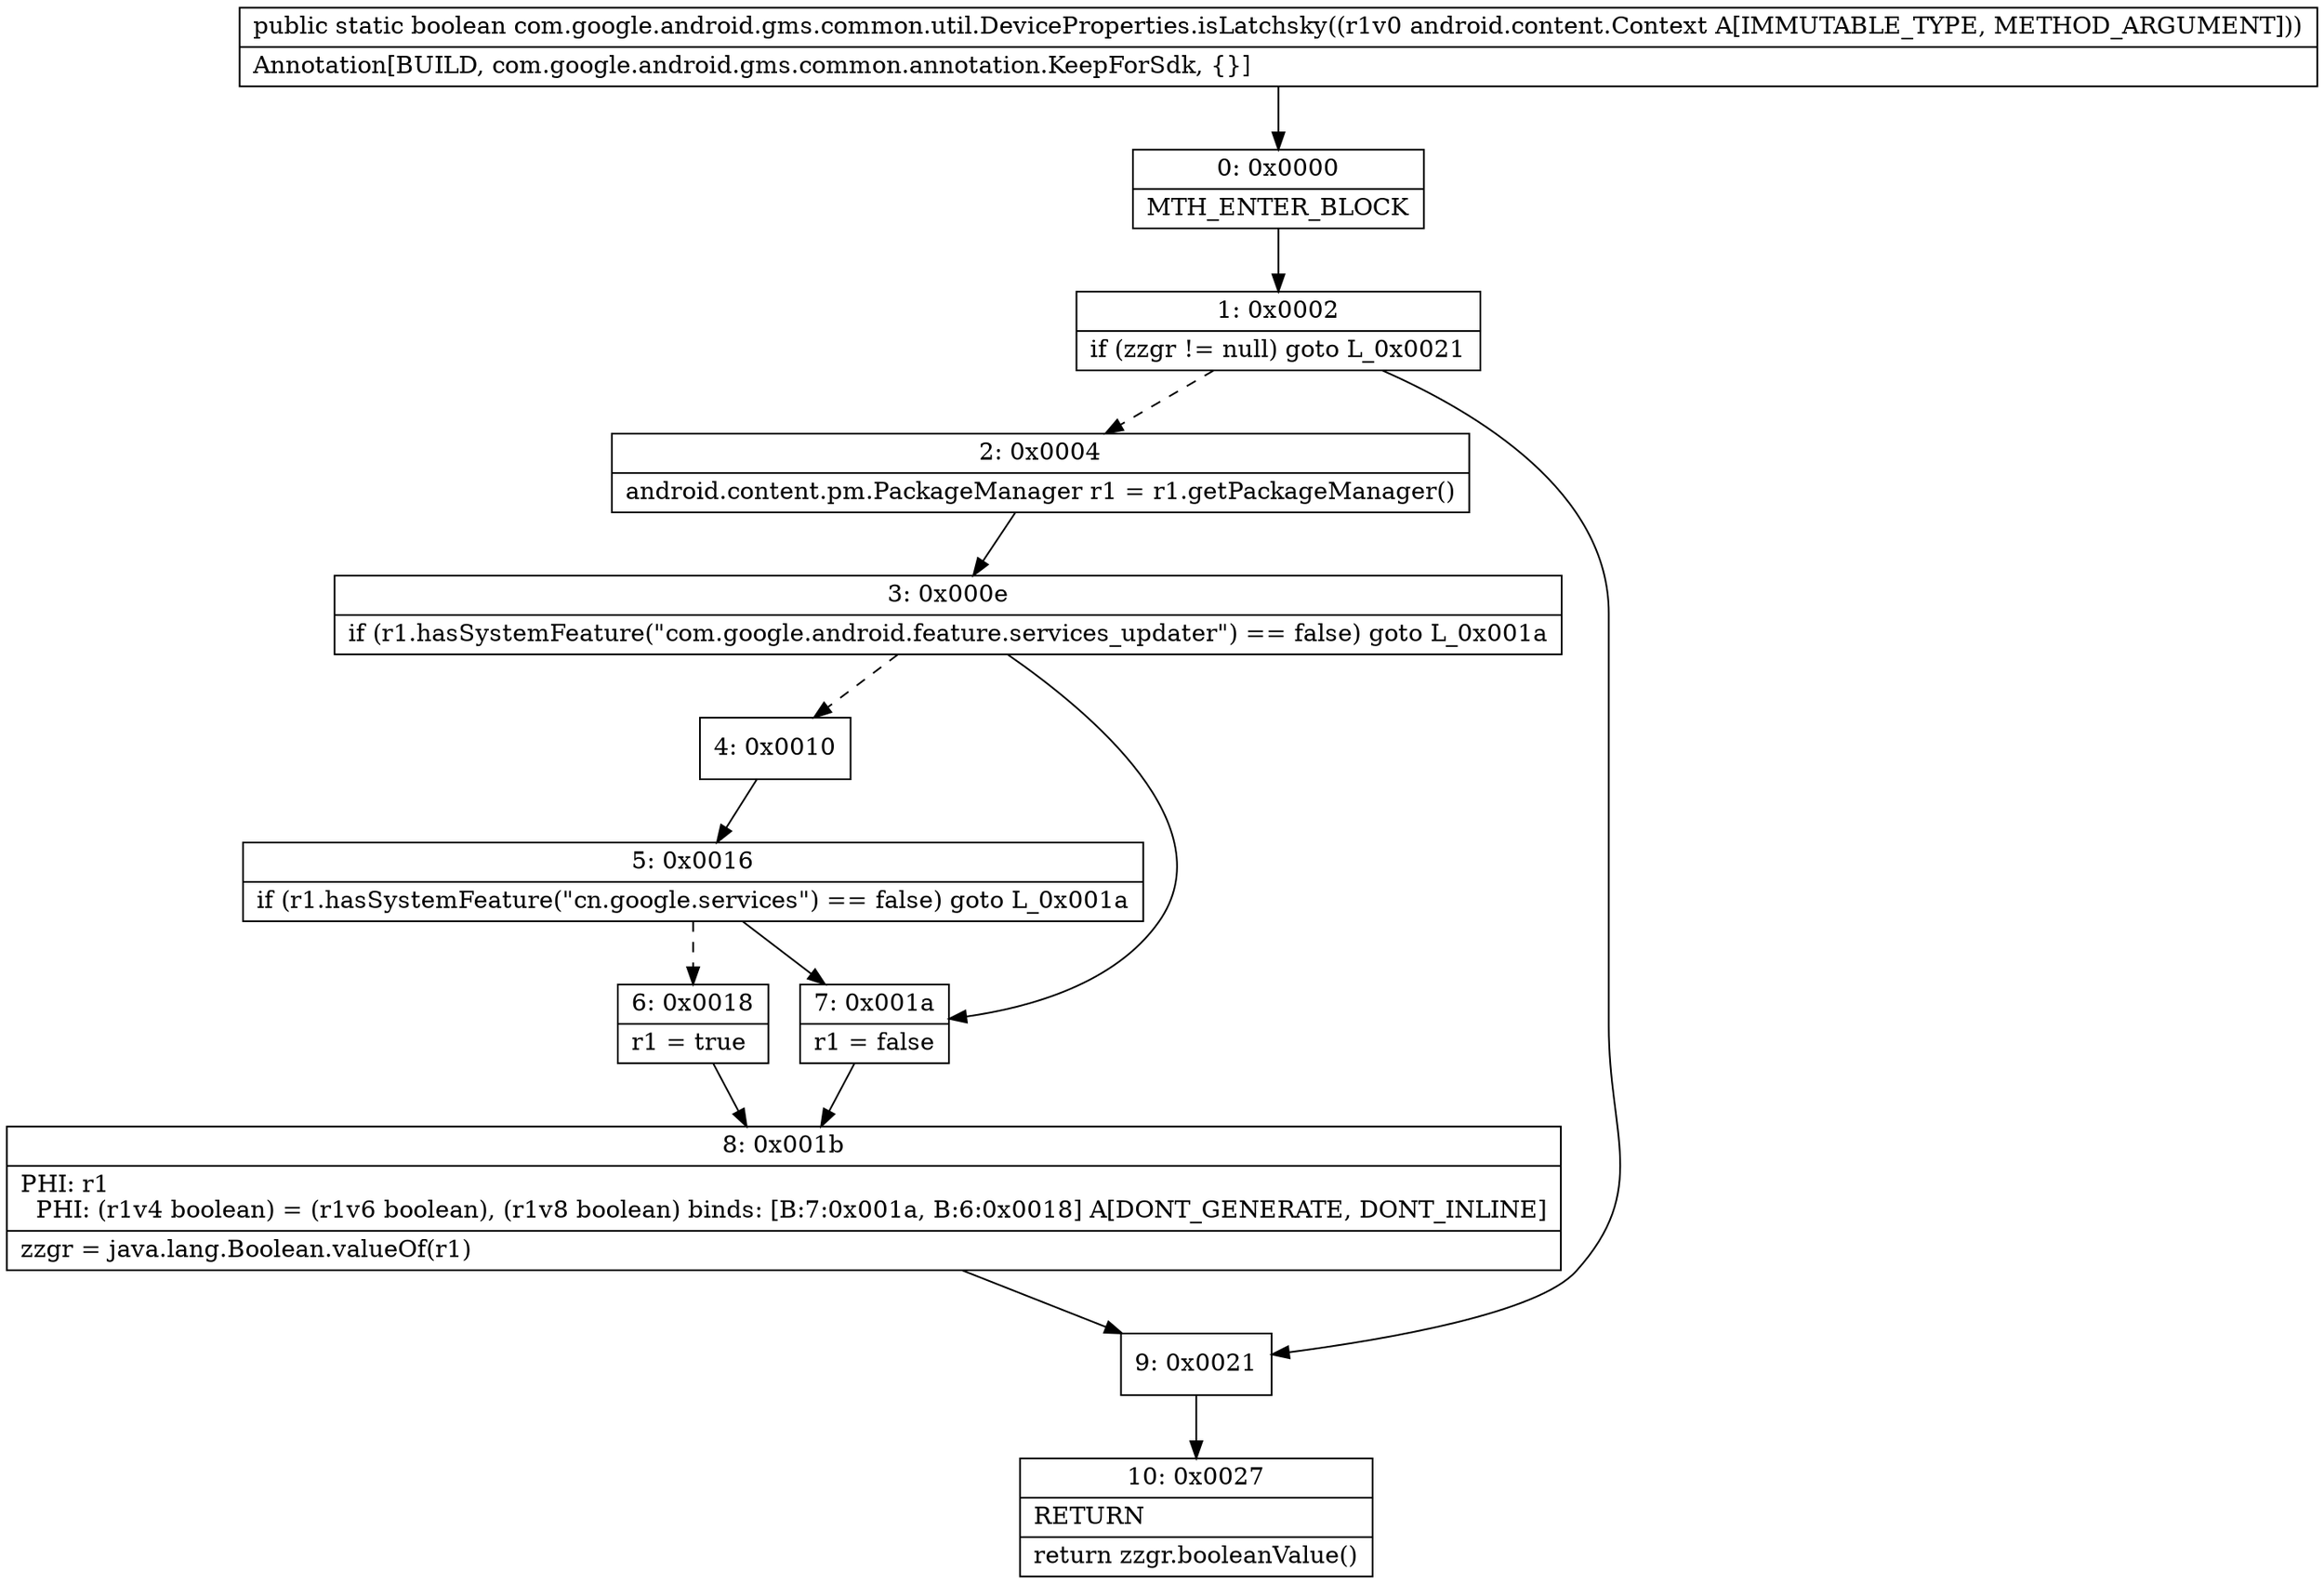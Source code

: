 digraph "CFG forcom.google.android.gms.common.util.DeviceProperties.isLatchsky(Landroid\/content\/Context;)Z" {
Node_0 [shape=record,label="{0\:\ 0x0000|MTH_ENTER_BLOCK\l}"];
Node_1 [shape=record,label="{1\:\ 0x0002|if (zzgr != null) goto L_0x0021\l}"];
Node_2 [shape=record,label="{2\:\ 0x0004|android.content.pm.PackageManager r1 = r1.getPackageManager()\l}"];
Node_3 [shape=record,label="{3\:\ 0x000e|if (r1.hasSystemFeature(\"com.google.android.feature.services_updater\") == false) goto L_0x001a\l}"];
Node_4 [shape=record,label="{4\:\ 0x0010}"];
Node_5 [shape=record,label="{5\:\ 0x0016|if (r1.hasSystemFeature(\"cn.google.services\") == false) goto L_0x001a\l}"];
Node_6 [shape=record,label="{6\:\ 0x0018|r1 = true\l}"];
Node_7 [shape=record,label="{7\:\ 0x001a|r1 = false\l}"];
Node_8 [shape=record,label="{8\:\ 0x001b|PHI: r1 \l  PHI: (r1v4 boolean) = (r1v6 boolean), (r1v8 boolean) binds: [B:7:0x001a, B:6:0x0018] A[DONT_GENERATE, DONT_INLINE]\l|zzgr = java.lang.Boolean.valueOf(r1)\l}"];
Node_9 [shape=record,label="{9\:\ 0x0021}"];
Node_10 [shape=record,label="{10\:\ 0x0027|RETURN\l|return zzgr.booleanValue()\l}"];
MethodNode[shape=record,label="{public static boolean com.google.android.gms.common.util.DeviceProperties.isLatchsky((r1v0 android.content.Context A[IMMUTABLE_TYPE, METHOD_ARGUMENT]))  | Annotation[BUILD, com.google.android.gms.common.annotation.KeepForSdk, \{\}]\l}"];
MethodNode -> Node_0;
Node_0 -> Node_1;
Node_1 -> Node_2[style=dashed];
Node_1 -> Node_9;
Node_2 -> Node_3;
Node_3 -> Node_4[style=dashed];
Node_3 -> Node_7;
Node_4 -> Node_5;
Node_5 -> Node_6[style=dashed];
Node_5 -> Node_7;
Node_6 -> Node_8;
Node_7 -> Node_8;
Node_8 -> Node_9;
Node_9 -> Node_10;
}


